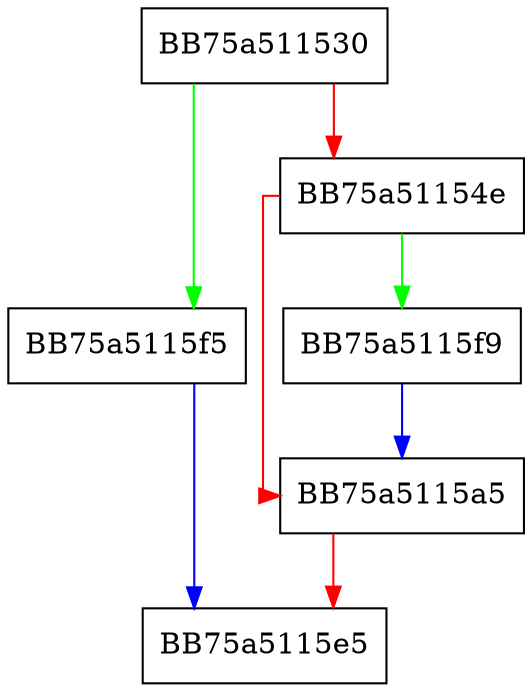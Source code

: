 digraph insert_item {
  node [shape="box"];
  graph [splines=ortho];
  BB75a511530 -> BB75a5115f5 [color="green"];
  BB75a511530 -> BB75a51154e [color="red"];
  BB75a51154e -> BB75a5115f9 [color="green"];
  BB75a51154e -> BB75a5115a5 [color="red"];
  BB75a5115a5 -> BB75a5115e5 [color="red"];
  BB75a5115f5 -> BB75a5115e5 [color="blue"];
  BB75a5115f9 -> BB75a5115a5 [color="blue"];
}